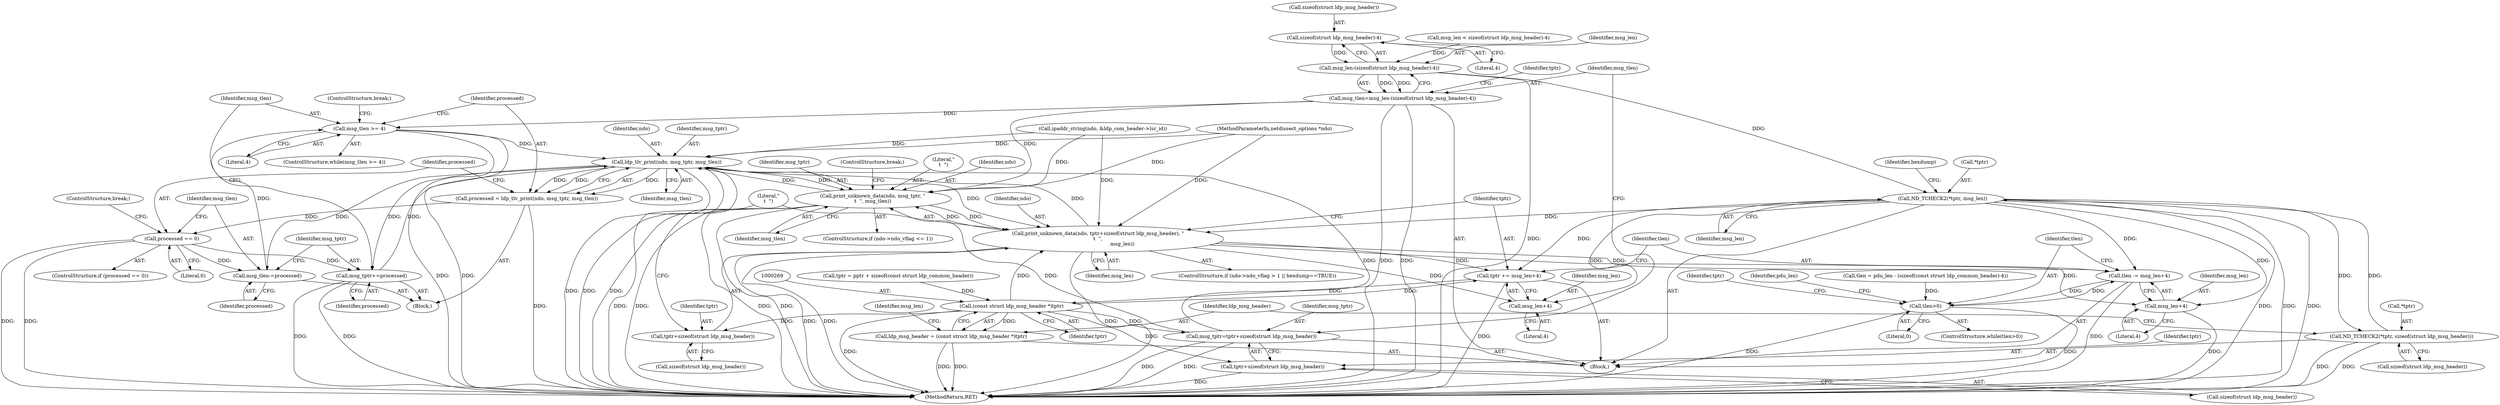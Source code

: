 digraph "0_tcpdump_aa5c6b710dfd8020d2c908d6b3bd41f1da719b3b@API" {
"1000353" [label="(Call,sizeof(struct ldp_msg_header)-4)"];
"1000351" [label="(Call,msg_len-(sizeof(struct ldp_msg_header)-4))"];
"1000349" [label="(Call,msg_tlen=msg_len-(sizeof(struct ldp_msg_header)-4))"];
"1000376" [label="(Call,msg_tlen >= 4)"];
"1000382" [label="(Call,ldp_tlv_print(ndo, msg_tptr, msg_tlen))"];
"1000380" [label="(Call,processed = ldp_tlv_print(ndo, msg_tptr, msg_tlen))"];
"1000387" [label="(Call,processed == 0)"];
"1000391" [label="(Call,msg_tlen-=processed)"];
"1000394" [label="(Call,msg_tptr+=processed)"];
"1000408" [label="(Call,print_unknown_data(ndo, msg_tptr, \"\n\t  \", msg_tlen))"];
"1000424" [label="(Call,print_unknown_data(ndo, tptr+sizeof(struct ldp_msg_header), \"\n\t  \",\n                               msg_len))"];
"1000432" [label="(Call,tptr += msg_len+4)"];
"1000268" [label="(Call,(const struct ldp_msg_header *)tptr)"];
"1000266" [label="(Call,ldp_msg_header = (const struct ldp_msg_header *)tptr)"];
"1000343" [label="(Call,msg_tptr=tptr+sizeof(struct ldp_msg_header))"];
"1000345" [label="(Call,tptr+sizeof(struct ldp_msg_header))"];
"1000426" [label="(Call,tptr+sizeof(struct ldp_msg_header))"];
"1000434" [label="(Call,msg_len+4)"];
"1000437" [label="(Call,tlen -= msg_len+4)"];
"1000257" [label="(Call,tlen>0)"];
"1000439" [label="(Call,msg_len+4)"];
"1000357" [label="(Call,ND_TCHECK2(*tptr, msg_len))"];
"1000261" [label="(Call,ND_TCHECK2(*tptr, sizeof(struct ldp_msg_header)))"];
"1000410" [label="(Identifier,msg_tptr)"];
"1000393" [label="(Identifier,processed)"];
"1000354" [label="(Call,sizeof(struct ldp_msg_header))"];
"1000439" [label="(Call,msg_len+4)"];
"1000381" [label="(Identifier,processed)"];
"1000425" [label="(Identifier,ndo)"];
"1000266" [label="(Call,ldp_msg_header = (const struct ldp_msg_header *)tptr)"];
"1000262" [label="(Call,*tptr)"];
"1000347" [label="(Call,sizeof(struct ldp_msg_header))"];
"1000285" [label="(Call,msg_len < sizeof(struct ldp_msg_header)-4)"];
"1000426" [label="(Call,tptr+sizeof(struct ldp_msg_header))"];
"1000257" [label="(Call,tlen>0)"];
"1000432" [label="(Call,tptr += msg_len+4)"];
"1000270" [label="(Identifier,tptr)"];
"1000440" [label="(Identifier,msg_len)"];
"1000350" [label="(Identifier,msg_tlen)"];
"1000435" [label="(Identifier,msg_len)"];
"1000256" [label="(ControlStructure,while(tlen>0))"];
"1000413" [label="(ControlStructure,break;)"];
"1000431" [label="(Identifier,msg_len)"];
"1000352" [label="(Identifier,msg_len)"];
"1000391" [label="(Call,msg_tlen-=processed)"];
"1000356" [label="(Literal,4)"];
"1000390" [label="(ControlStructure,break;)"];
"1000258" [label="(Identifier,tlen)"];
"1000375" [label="(ControlStructure,while(msg_tlen >= 4))"];
"1000412" [label="(Identifier,msg_tlen)"];
"1000263" [label="(Identifier,tptr)"];
"1000377" [label="(Identifier,msg_tlen)"];
"1000388" [label="(Identifier,processed)"];
"1000359" [label="(Identifier,tptr)"];
"1000382" [label="(Call,ldp_tlv_print(ndo, msg_tptr, msg_tlen))"];
"1000343" [label="(Call,msg_tptr=tptr+sizeof(struct ldp_msg_header))"];
"1000380" [label="(Call,processed = ldp_tlv_print(ndo, msg_tptr, msg_tlen))"];
"1000384" [label="(Identifier,msg_tptr)"];
"1000387" [label="(Call,processed == 0)"];
"1000397" [label="(ControlStructure,break;)"];
"1000395" [label="(Identifier,msg_tptr)"];
"1000267" [label="(Identifier,ldp_msg_header)"];
"1000455" [label="(MethodReturn,RET)"];
"1000394" [label="(Call,msg_tptr+=processed)"];
"1000437" [label="(Call,tlen -= msg_len+4)"];
"1000242" [label="(Call,tptr = pptr + sizeof(const struct ldp_common_header))"];
"1000430" [label="(Literal,\"\n\t  \")"];
"1000402" [label="(ControlStructure,if (ndo->ndo_vflag <= 1))"];
"1000349" [label="(Call,msg_tlen=msg_len-(sizeof(struct ldp_msg_header)-4))"];
"1000411" [label="(Literal,\"\n\t  \")"];
"1000444" [label="(Identifier,pdu_len)"];
"1000248" [label="(Call,tlen = pdu_len - (sizeof(const struct ldp_common_header)-4))"];
"1000353" [label="(Call,sizeof(struct ldp_msg_header)-4)"];
"1000346" [label="(Identifier,tptr)"];
"1000272" [label="(Identifier,msg_len)"];
"1000261" [label="(Call,ND_TCHECK2(*tptr, sizeof(struct ldp_msg_header)))"];
"1000379" [label="(Block,)"];
"1000360" [label="(Identifier,msg_len)"];
"1000115" [label="(MethodParameterIn,netdissect_options *ndo)"];
"1000408" [label="(Call,print_unknown_data(ndo, msg_tptr, \"\n\t  \", msg_tlen))"];
"1000264" [label="(Call,sizeof(struct ldp_msg_header))"];
"1000396" [label="(Identifier,processed)"];
"1000268" [label="(Call,(const struct ldp_msg_header *)tptr)"];
"1000357" [label="(Call,ND_TCHECK2(*tptr, msg_len))"];
"1000433" [label="(Identifier,tptr)"];
"1000383" [label="(Identifier,ndo)"];
"1000358" [label="(Call,*tptr)"];
"1000414" [label="(ControlStructure,if (ndo->ndo_vflag > 1 || hexdump==TRUE))"];
"1000260" [label="(Block,)"];
"1000438" [label="(Identifier,tlen)"];
"1000441" [label="(Literal,4)"];
"1000385" [label="(Identifier,msg_tlen)"];
"1000378" [label="(Literal,4)"];
"1000427" [label="(Identifier,tptr)"];
"1000345" [label="(Call,tptr+sizeof(struct ldp_msg_header))"];
"1000221" [label="(Call,ipaddr_string(ndo, &ldp_com_header->lsr_id))"];
"1000344" [label="(Identifier,msg_tptr)"];
"1000409" [label="(Identifier,ndo)"];
"1000386" [label="(ControlStructure,if (processed == 0))"];
"1000259" [label="(Literal,0)"];
"1000362" [label="(Identifier,hexdump)"];
"1000428" [label="(Call,sizeof(struct ldp_msg_header))"];
"1000392" [label="(Identifier,msg_tlen)"];
"1000436" [label="(Literal,4)"];
"1000424" [label="(Call,print_unknown_data(ndo, tptr+sizeof(struct ldp_msg_header), \"\n\t  \",\n                               msg_len))"];
"1000434" [label="(Call,msg_len+4)"];
"1000389" [label="(Literal,0)"];
"1000376" [label="(Call,msg_tlen >= 4)"];
"1000351" [label="(Call,msg_len-(sizeof(struct ldp_msg_header)-4))"];
"1000353" -> "1000351"  [label="AST: "];
"1000353" -> "1000356"  [label="CFG: "];
"1000354" -> "1000353"  [label="AST: "];
"1000356" -> "1000353"  [label="AST: "];
"1000351" -> "1000353"  [label="CFG: "];
"1000353" -> "1000351"  [label="DDG: "];
"1000351" -> "1000349"  [label="AST: "];
"1000352" -> "1000351"  [label="AST: "];
"1000349" -> "1000351"  [label="CFG: "];
"1000351" -> "1000455"  [label="DDG: "];
"1000351" -> "1000349"  [label="DDG: "];
"1000351" -> "1000349"  [label="DDG: "];
"1000285" -> "1000351"  [label="DDG: "];
"1000351" -> "1000357"  [label="DDG: "];
"1000349" -> "1000260"  [label="AST: "];
"1000350" -> "1000349"  [label="AST: "];
"1000359" -> "1000349"  [label="CFG: "];
"1000349" -> "1000455"  [label="DDG: "];
"1000349" -> "1000455"  [label="DDG: "];
"1000349" -> "1000376"  [label="DDG: "];
"1000349" -> "1000408"  [label="DDG: "];
"1000376" -> "1000375"  [label="AST: "];
"1000376" -> "1000378"  [label="CFG: "];
"1000377" -> "1000376"  [label="AST: "];
"1000378" -> "1000376"  [label="AST: "];
"1000381" -> "1000376"  [label="CFG: "];
"1000397" -> "1000376"  [label="CFG: "];
"1000376" -> "1000455"  [label="DDG: "];
"1000376" -> "1000455"  [label="DDG: "];
"1000391" -> "1000376"  [label="DDG: "];
"1000376" -> "1000382"  [label="DDG: "];
"1000382" -> "1000380"  [label="AST: "];
"1000382" -> "1000385"  [label="CFG: "];
"1000383" -> "1000382"  [label="AST: "];
"1000384" -> "1000382"  [label="AST: "];
"1000385" -> "1000382"  [label="AST: "];
"1000380" -> "1000382"  [label="CFG: "];
"1000382" -> "1000455"  [label="DDG: "];
"1000382" -> "1000455"  [label="DDG: "];
"1000382" -> "1000455"  [label="DDG: "];
"1000382" -> "1000380"  [label="DDG: "];
"1000382" -> "1000380"  [label="DDG: "];
"1000382" -> "1000380"  [label="DDG: "];
"1000408" -> "1000382"  [label="DDG: "];
"1000221" -> "1000382"  [label="DDG: "];
"1000424" -> "1000382"  [label="DDG: "];
"1000115" -> "1000382"  [label="DDG: "];
"1000343" -> "1000382"  [label="DDG: "];
"1000394" -> "1000382"  [label="DDG: "];
"1000382" -> "1000391"  [label="DDG: "];
"1000382" -> "1000394"  [label="DDG: "];
"1000382" -> "1000408"  [label="DDG: "];
"1000382" -> "1000424"  [label="DDG: "];
"1000380" -> "1000379"  [label="AST: "];
"1000381" -> "1000380"  [label="AST: "];
"1000388" -> "1000380"  [label="CFG: "];
"1000380" -> "1000455"  [label="DDG: "];
"1000380" -> "1000387"  [label="DDG: "];
"1000387" -> "1000386"  [label="AST: "];
"1000387" -> "1000389"  [label="CFG: "];
"1000388" -> "1000387"  [label="AST: "];
"1000389" -> "1000387"  [label="AST: "];
"1000390" -> "1000387"  [label="CFG: "];
"1000392" -> "1000387"  [label="CFG: "];
"1000387" -> "1000455"  [label="DDG: "];
"1000387" -> "1000455"  [label="DDG: "];
"1000387" -> "1000391"  [label="DDG: "];
"1000387" -> "1000394"  [label="DDG: "];
"1000391" -> "1000379"  [label="AST: "];
"1000391" -> "1000393"  [label="CFG: "];
"1000392" -> "1000391"  [label="AST: "];
"1000393" -> "1000391"  [label="AST: "];
"1000395" -> "1000391"  [label="CFG: "];
"1000394" -> "1000379"  [label="AST: "];
"1000394" -> "1000396"  [label="CFG: "];
"1000395" -> "1000394"  [label="AST: "];
"1000396" -> "1000394"  [label="AST: "];
"1000377" -> "1000394"  [label="CFG: "];
"1000394" -> "1000455"  [label="DDG: "];
"1000394" -> "1000455"  [label="DDG: "];
"1000408" -> "1000402"  [label="AST: "];
"1000408" -> "1000412"  [label="CFG: "];
"1000409" -> "1000408"  [label="AST: "];
"1000410" -> "1000408"  [label="AST: "];
"1000411" -> "1000408"  [label="AST: "];
"1000412" -> "1000408"  [label="AST: "];
"1000413" -> "1000408"  [label="CFG: "];
"1000408" -> "1000455"  [label="DDG: "];
"1000408" -> "1000455"  [label="DDG: "];
"1000408" -> "1000455"  [label="DDG: "];
"1000408" -> "1000455"  [label="DDG: "];
"1000221" -> "1000408"  [label="DDG: "];
"1000424" -> "1000408"  [label="DDG: "];
"1000115" -> "1000408"  [label="DDG: "];
"1000343" -> "1000408"  [label="DDG: "];
"1000408" -> "1000424"  [label="DDG: "];
"1000424" -> "1000414"  [label="AST: "];
"1000424" -> "1000431"  [label="CFG: "];
"1000425" -> "1000424"  [label="AST: "];
"1000426" -> "1000424"  [label="AST: "];
"1000430" -> "1000424"  [label="AST: "];
"1000431" -> "1000424"  [label="AST: "];
"1000433" -> "1000424"  [label="CFG: "];
"1000424" -> "1000455"  [label="DDG: "];
"1000424" -> "1000455"  [label="DDG: "];
"1000424" -> "1000455"  [label="DDG: "];
"1000221" -> "1000424"  [label="DDG: "];
"1000115" -> "1000424"  [label="DDG: "];
"1000268" -> "1000424"  [label="DDG: "];
"1000357" -> "1000424"  [label="DDG: "];
"1000424" -> "1000432"  [label="DDG: "];
"1000424" -> "1000434"  [label="DDG: "];
"1000424" -> "1000437"  [label="DDG: "];
"1000424" -> "1000439"  [label="DDG: "];
"1000432" -> "1000260"  [label="AST: "];
"1000432" -> "1000434"  [label="CFG: "];
"1000433" -> "1000432"  [label="AST: "];
"1000434" -> "1000432"  [label="AST: "];
"1000438" -> "1000432"  [label="CFG: "];
"1000432" -> "1000455"  [label="DDG: "];
"1000432" -> "1000268"  [label="DDG: "];
"1000357" -> "1000432"  [label="DDG: "];
"1000268" -> "1000432"  [label="DDG: "];
"1000268" -> "1000266"  [label="AST: "];
"1000268" -> "1000270"  [label="CFG: "];
"1000269" -> "1000268"  [label="AST: "];
"1000270" -> "1000268"  [label="AST: "];
"1000266" -> "1000268"  [label="CFG: "];
"1000268" -> "1000455"  [label="DDG: "];
"1000268" -> "1000266"  [label="DDG: "];
"1000242" -> "1000268"  [label="DDG: "];
"1000268" -> "1000343"  [label="DDG: "];
"1000268" -> "1000345"  [label="DDG: "];
"1000268" -> "1000426"  [label="DDG: "];
"1000266" -> "1000260"  [label="AST: "];
"1000267" -> "1000266"  [label="AST: "];
"1000272" -> "1000266"  [label="CFG: "];
"1000266" -> "1000455"  [label="DDG: "];
"1000266" -> "1000455"  [label="DDG: "];
"1000343" -> "1000260"  [label="AST: "];
"1000343" -> "1000345"  [label="CFG: "];
"1000344" -> "1000343"  [label="AST: "];
"1000345" -> "1000343"  [label="AST: "];
"1000350" -> "1000343"  [label="CFG: "];
"1000343" -> "1000455"  [label="DDG: "];
"1000343" -> "1000455"  [label="DDG: "];
"1000345" -> "1000347"  [label="CFG: "];
"1000346" -> "1000345"  [label="AST: "];
"1000347" -> "1000345"  [label="AST: "];
"1000345" -> "1000455"  [label="DDG: "];
"1000426" -> "1000428"  [label="CFG: "];
"1000427" -> "1000426"  [label="AST: "];
"1000428" -> "1000426"  [label="AST: "];
"1000430" -> "1000426"  [label="CFG: "];
"1000434" -> "1000436"  [label="CFG: "];
"1000435" -> "1000434"  [label="AST: "];
"1000436" -> "1000434"  [label="AST: "];
"1000357" -> "1000434"  [label="DDG: "];
"1000437" -> "1000260"  [label="AST: "];
"1000437" -> "1000439"  [label="CFG: "];
"1000438" -> "1000437"  [label="AST: "];
"1000439" -> "1000437"  [label="AST: "];
"1000258" -> "1000437"  [label="CFG: "];
"1000437" -> "1000455"  [label="DDG: "];
"1000437" -> "1000257"  [label="DDG: "];
"1000357" -> "1000437"  [label="DDG: "];
"1000257" -> "1000437"  [label="DDG: "];
"1000257" -> "1000256"  [label="AST: "];
"1000257" -> "1000259"  [label="CFG: "];
"1000258" -> "1000257"  [label="AST: "];
"1000259" -> "1000257"  [label="AST: "];
"1000263" -> "1000257"  [label="CFG: "];
"1000444" -> "1000257"  [label="CFG: "];
"1000257" -> "1000455"  [label="DDG: "];
"1000257" -> "1000455"  [label="DDG: "];
"1000248" -> "1000257"  [label="DDG: "];
"1000439" -> "1000441"  [label="CFG: "];
"1000440" -> "1000439"  [label="AST: "];
"1000441" -> "1000439"  [label="AST: "];
"1000439" -> "1000455"  [label="DDG: "];
"1000357" -> "1000439"  [label="DDG: "];
"1000357" -> "1000260"  [label="AST: "];
"1000357" -> "1000360"  [label="CFG: "];
"1000358" -> "1000357"  [label="AST: "];
"1000360" -> "1000357"  [label="AST: "];
"1000362" -> "1000357"  [label="CFG: "];
"1000357" -> "1000455"  [label="DDG: "];
"1000357" -> "1000455"  [label="DDG: "];
"1000357" -> "1000455"  [label="DDG: "];
"1000357" -> "1000261"  [label="DDG: "];
"1000261" -> "1000357"  [label="DDG: "];
"1000261" -> "1000260"  [label="AST: "];
"1000261" -> "1000264"  [label="CFG: "];
"1000262" -> "1000261"  [label="AST: "];
"1000264" -> "1000261"  [label="AST: "];
"1000267" -> "1000261"  [label="CFG: "];
"1000261" -> "1000455"  [label="DDG: "];
"1000261" -> "1000455"  [label="DDG: "];
}
